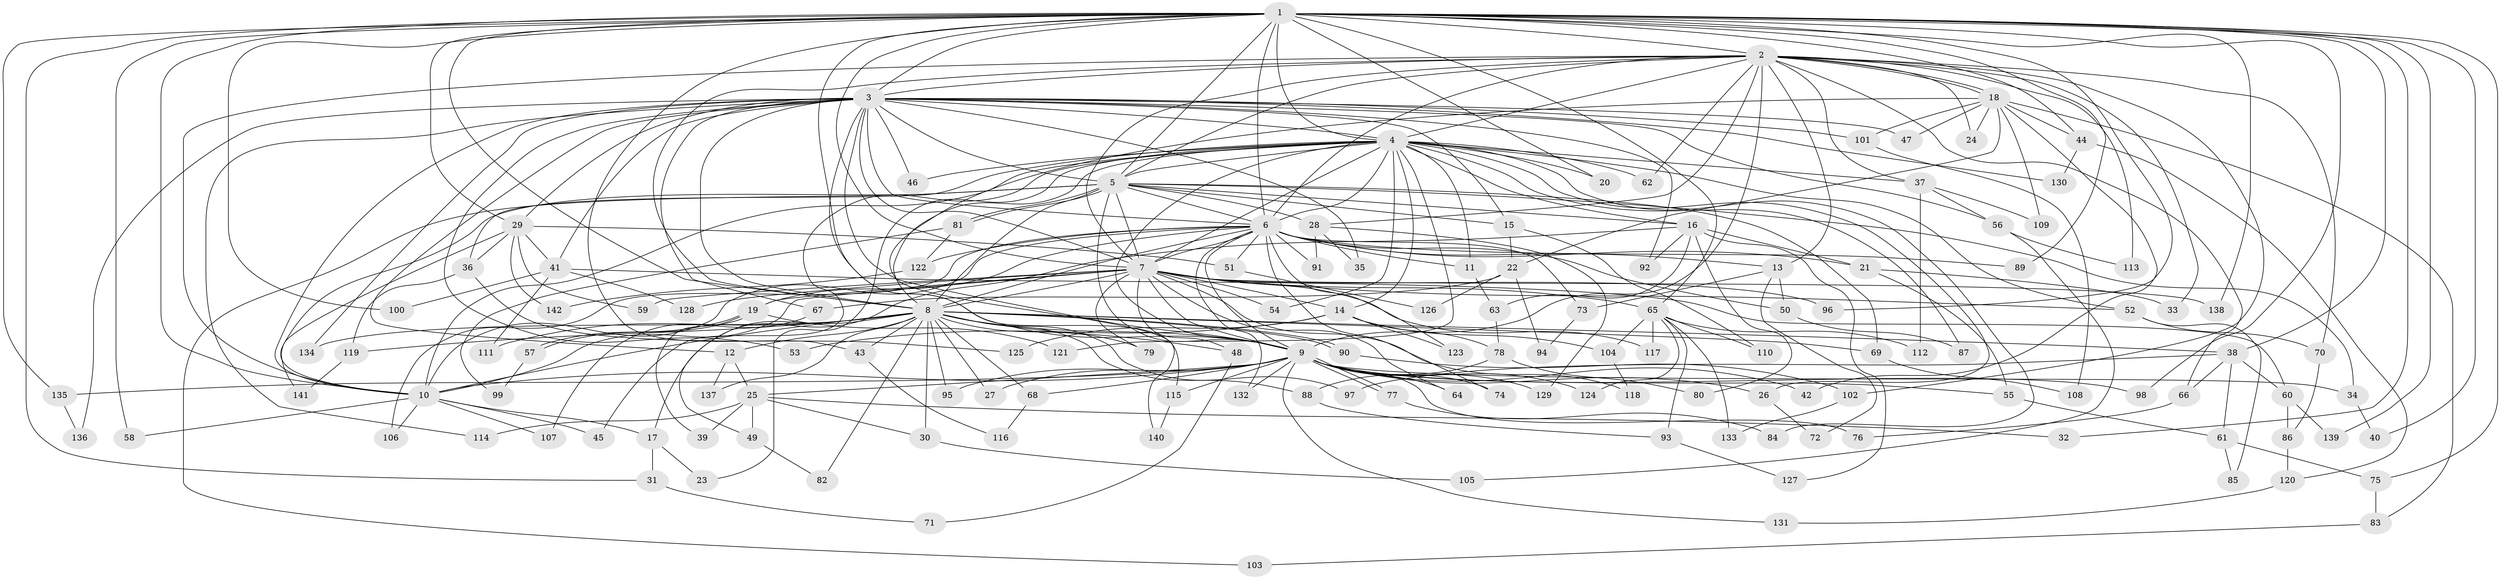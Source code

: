 // Generated by graph-tools (version 1.1) at 2025/11/02/27/25 16:11:00]
// undirected, 142 vertices, 309 edges
graph export_dot {
graph [start="1"]
  node [color=gray90,style=filled];
  1;
  2;
  3;
  4;
  5;
  6;
  7;
  8;
  9;
  10;
  11;
  12;
  13;
  14;
  15;
  16;
  17;
  18;
  19;
  20;
  21;
  22;
  23;
  24;
  25;
  26;
  27;
  28;
  29;
  30;
  31;
  32;
  33;
  34;
  35;
  36;
  37;
  38;
  39;
  40;
  41;
  42;
  43;
  44;
  45;
  46;
  47;
  48;
  49;
  50;
  51;
  52;
  53;
  54;
  55;
  56;
  57;
  58;
  59;
  60;
  61;
  62;
  63;
  64;
  65;
  66;
  67;
  68;
  69;
  70;
  71;
  72;
  73;
  74;
  75;
  76;
  77;
  78;
  79;
  80;
  81;
  82;
  83;
  84;
  85;
  86;
  87;
  88;
  89;
  90;
  91;
  92;
  93;
  94;
  95;
  96;
  97;
  98;
  99;
  100;
  101;
  102;
  103;
  104;
  105;
  106;
  107;
  108;
  109;
  110;
  111;
  112;
  113;
  114;
  115;
  116;
  117;
  118;
  119;
  120;
  121;
  122;
  123;
  124;
  125;
  126;
  127;
  128;
  129;
  130;
  131;
  132;
  133;
  134;
  135;
  136;
  137;
  138;
  139;
  140;
  141;
  142;
  1 -- 2;
  1 -- 3;
  1 -- 4;
  1 -- 5;
  1 -- 6;
  1 -- 7;
  1 -- 8;
  1 -- 9;
  1 -- 10;
  1 -- 20;
  1 -- 29;
  1 -- 31;
  1 -- 32;
  1 -- 38;
  1 -- 40;
  1 -- 43;
  1 -- 44;
  1 -- 58;
  1 -- 65;
  1 -- 75;
  1 -- 89;
  1 -- 96;
  1 -- 98;
  1 -- 100;
  1 -- 135;
  1 -- 138;
  1 -- 139;
  2 -- 3;
  2 -- 4;
  2 -- 5;
  2 -- 6;
  2 -- 7;
  2 -- 8;
  2 -- 9;
  2 -- 10;
  2 -- 13;
  2 -- 18;
  2 -- 18;
  2 -- 24;
  2 -- 28;
  2 -- 33;
  2 -- 37;
  2 -- 62;
  2 -- 66;
  2 -- 70;
  2 -- 102;
  2 -- 113;
  3 -- 4;
  3 -- 5;
  3 -- 6;
  3 -- 7;
  3 -- 8;
  3 -- 9;
  3 -- 10;
  3 -- 12;
  3 -- 15;
  3 -- 29;
  3 -- 35;
  3 -- 41;
  3 -- 46;
  3 -- 47;
  3 -- 53;
  3 -- 56;
  3 -- 67;
  3 -- 92;
  3 -- 101;
  3 -- 114;
  3 -- 115;
  3 -- 130;
  3 -- 134;
  3 -- 136;
  4 -- 5;
  4 -- 6;
  4 -- 7;
  4 -- 8;
  4 -- 9;
  4 -- 10;
  4 -- 11;
  4 -- 14;
  4 -- 16;
  4 -- 20;
  4 -- 23;
  4 -- 26;
  4 -- 36;
  4 -- 37;
  4 -- 45;
  4 -- 46;
  4 -- 52;
  4 -- 54;
  4 -- 62;
  4 -- 84;
  4 -- 87;
  4 -- 121;
  5 -- 6;
  5 -- 7;
  5 -- 8;
  5 -- 9;
  5 -- 10;
  5 -- 15;
  5 -- 16;
  5 -- 28;
  5 -- 34;
  5 -- 69;
  5 -- 81;
  5 -- 81;
  5 -- 103;
  6 -- 7;
  6 -- 8;
  6 -- 9;
  6 -- 10;
  6 -- 11;
  6 -- 13;
  6 -- 19;
  6 -- 21;
  6 -- 50;
  6 -- 51;
  6 -- 73;
  6 -- 74;
  6 -- 89;
  6 -- 91;
  6 -- 106;
  6 -- 122;
  6 -- 123;
  6 -- 132;
  7 -- 8;
  7 -- 9;
  7 -- 10;
  7 -- 14;
  7 -- 19;
  7 -- 48;
  7 -- 52;
  7 -- 54;
  7 -- 59;
  7 -- 64;
  7 -- 65;
  7 -- 79;
  7 -- 96;
  7 -- 117;
  7 -- 118;
  7 -- 128;
  7 -- 138;
  8 -- 9;
  8 -- 10;
  8 -- 12;
  8 -- 17;
  8 -- 27;
  8 -- 30;
  8 -- 38;
  8 -- 43;
  8 -- 48;
  8 -- 68;
  8 -- 69;
  8 -- 79;
  8 -- 82;
  8 -- 88;
  8 -- 90;
  8 -- 90;
  8 -- 95;
  8 -- 97;
  8 -- 111;
  8 -- 119;
  8 -- 134;
  8 -- 137;
  9 -- 10;
  9 -- 25;
  9 -- 26;
  9 -- 27;
  9 -- 34;
  9 -- 42;
  9 -- 55;
  9 -- 64;
  9 -- 68;
  9 -- 74;
  9 -- 76;
  9 -- 77;
  9 -- 77;
  9 -- 95;
  9 -- 98;
  9 -- 115;
  9 -- 124;
  9 -- 129;
  9 -- 131;
  9 -- 132;
  9 -- 135;
  10 -- 17;
  10 -- 45;
  10 -- 58;
  10 -- 106;
  10 -- 107;
  11 -- 63;
  12 -- 25;
  12 -- 137;
  13 -- 50;
  13 -- 72;
  13 -- 73;
  14 -- 53;
  14 -- 78;
  14 -- 104;
  14 -- 123;
  14 -- 125;
  15 -- 22;
  15 -- 110;
  16 -- 21;
  16 -- 49;
  16 -- 63;
  16 -- 80;
  16 -- 92;
  16 -- 127;
  17 -- 23;
  17 -- 31;
  18 -- 22;
  18 -- 24;
  18 -- 42;
  18 -- 44;
  18 -- 47;
  18 -- 83;
  18 -- 101;
  18 -- 109;
  18 -- 140;
  19 -- 39;
  19 -- 57;
  19 -- 57;
  19 -- 121;
  21 -- 33;
  21 -- 55;
  22 -- 67;
  22 -- 94;
  22 -- 126;
  25 -- 30;
  25 -- 32;
  25 -- 39;
  25 -- 49;
  25 -- 114;
  26 -- 72;
  28 -- 35;
  28 -- 91;
  28 -- 129;
  29 -- 36;
  29 -- 41;
  29 -- 51;
  29 -- 59;
  29 -- 141;
  29 -- 142;
  30 -- 105;
  31 -- 71;
  34 -- 40;
  36 -- 119;
  36 -- 125;
  37 -- 56;
  37 -- 109;
  37 -- 112;
  38 -- 60;
  38 -- 61;
  38 -- 66;
  38 -- 97;
  41 -- 60;
  41 -- 100;
  41 -- 111;
  41 -- 128;
  43 -- 116;
  44 -- 120;
  44 -- 130;
  48 -- 71;
  49 -- 82;
  50 -- 87;
  51 -- 126;
  52 -- 70;
  52 -- 85;
  55 -- 61;
  56 -- 105;
  56 -- 113;
  57 -- 99;
  60 -- 86;
  60 -- 139;
  61 -- 75;
  61 -- 85;
  63 -- 78;
  65 -- 93;
  65 -- 104;
  65 -- 110;
  65 -- 112;
  65 -- 117;
  65 -- 124;
  65 -- 133;
  66 -- 76;
  67 -- 107;
  68 -- 116;
  69 -- 108;
  70 -- 86;
  73 -- 94;
  75 -- 83;
  77 -- 84;
  78 -- 80;
  78 -- 88;
  81 -- 99;
  81 -- 122;
  83 -- 103;
  86 -- 120;
  88 -- 93;
  90 -- 102;
  93 -- 127;
  101 -- 108;
  102 -- 133;
  104 -- 118;
  115 -- 140;
  119 -- 141;
  120 -- 131;
  122 -- 142;
  135 -- 136;
}
